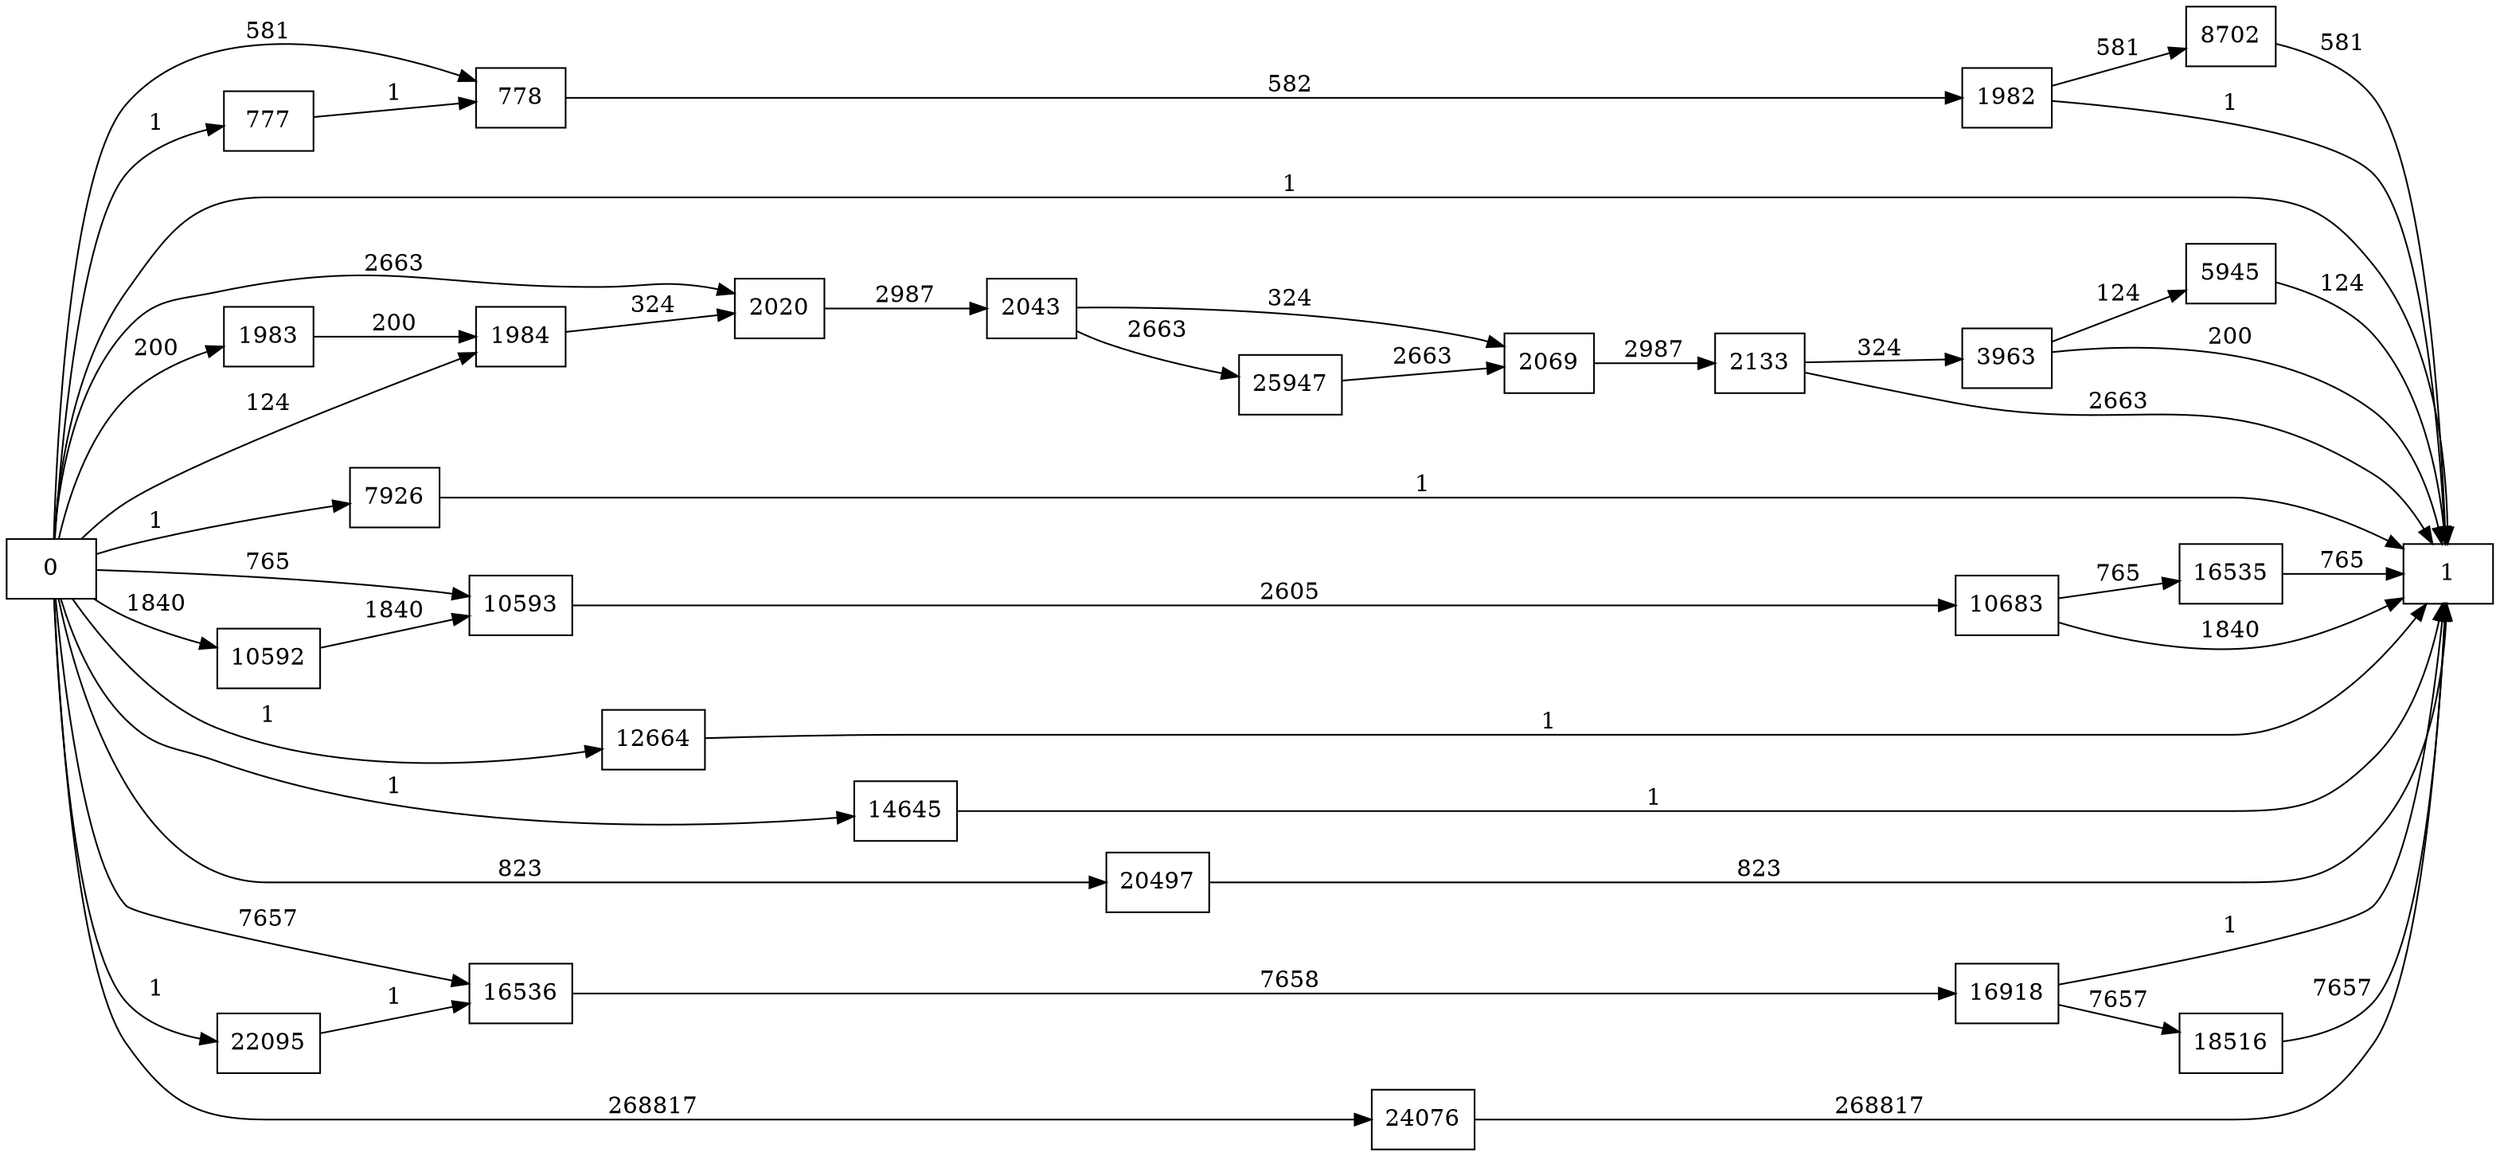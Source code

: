 digraph {
	graph [rankdir=LR]
	node [shape=rectangle]
	777 -> 778 [label=1]
	778 -> 1982 [label=582]
	1982 -> 1 [label=1]
	1982 -> 8702 [label=581]
	1983 -> 1984 [label=200]
	1984 -> 2020 [label=324]
	2020 -> 2043 [label=2987]
	2043 -> 2069 [label=324]
	2043 -> 25947 [label=2663]
	2069 -> 2133 [label=2987]
	2133 -> 3963 [label=324]
	2133 -> 1 [label=2663]
	3963 -> 5945 [label=124]
	3963 -> 1 [label=200]
	5945 -> 1 [label=124]
	7926 -> 1 [label=1]
	8702 -> 1 [label=581]
	10592 -> 10593 [label=1840]
	10593 -> 10683 [label=2605]
	10683 -> 1 [label=1840]
	10683 -> 16535 [label=765]
	12664 -> 1 [label=1]
	14645 -> 1 [label=1]
	16535 -> 1 [label=765]
	16536 -> 16918 [label=7658]
	16918 -> 1 [label=1]
	16918 -> 18516 [label=7657]
	18516 -> 1 [label=7657]
	20497 -> 1 [label=823]
	22095 -> 16536 [label=1]
	24076 -> 1 [label=268817]
	25947 -> 2069 [label=2663]
	0 -> 1983 [label=200]
	0 -> 1984 [label=124]
	0 -> 778 [label=581]
	0 -> 10593 [label=765]
	0 -> 16536 [label=7657]
	0 -> 777 [label=1]
	0 -> 1 [label=1]
	0 -> 7926 [label=1]
	0 -> 10592 [label=1840]
	0 -> 12664 [label=1]
	0 -> 14645 [label=1]
	0 -> 20497 [label=823]
	0 -> 22095 [label=1]
	0 -> 24076 [label=268817]
	0 -> 2020 [label=2663]
}
